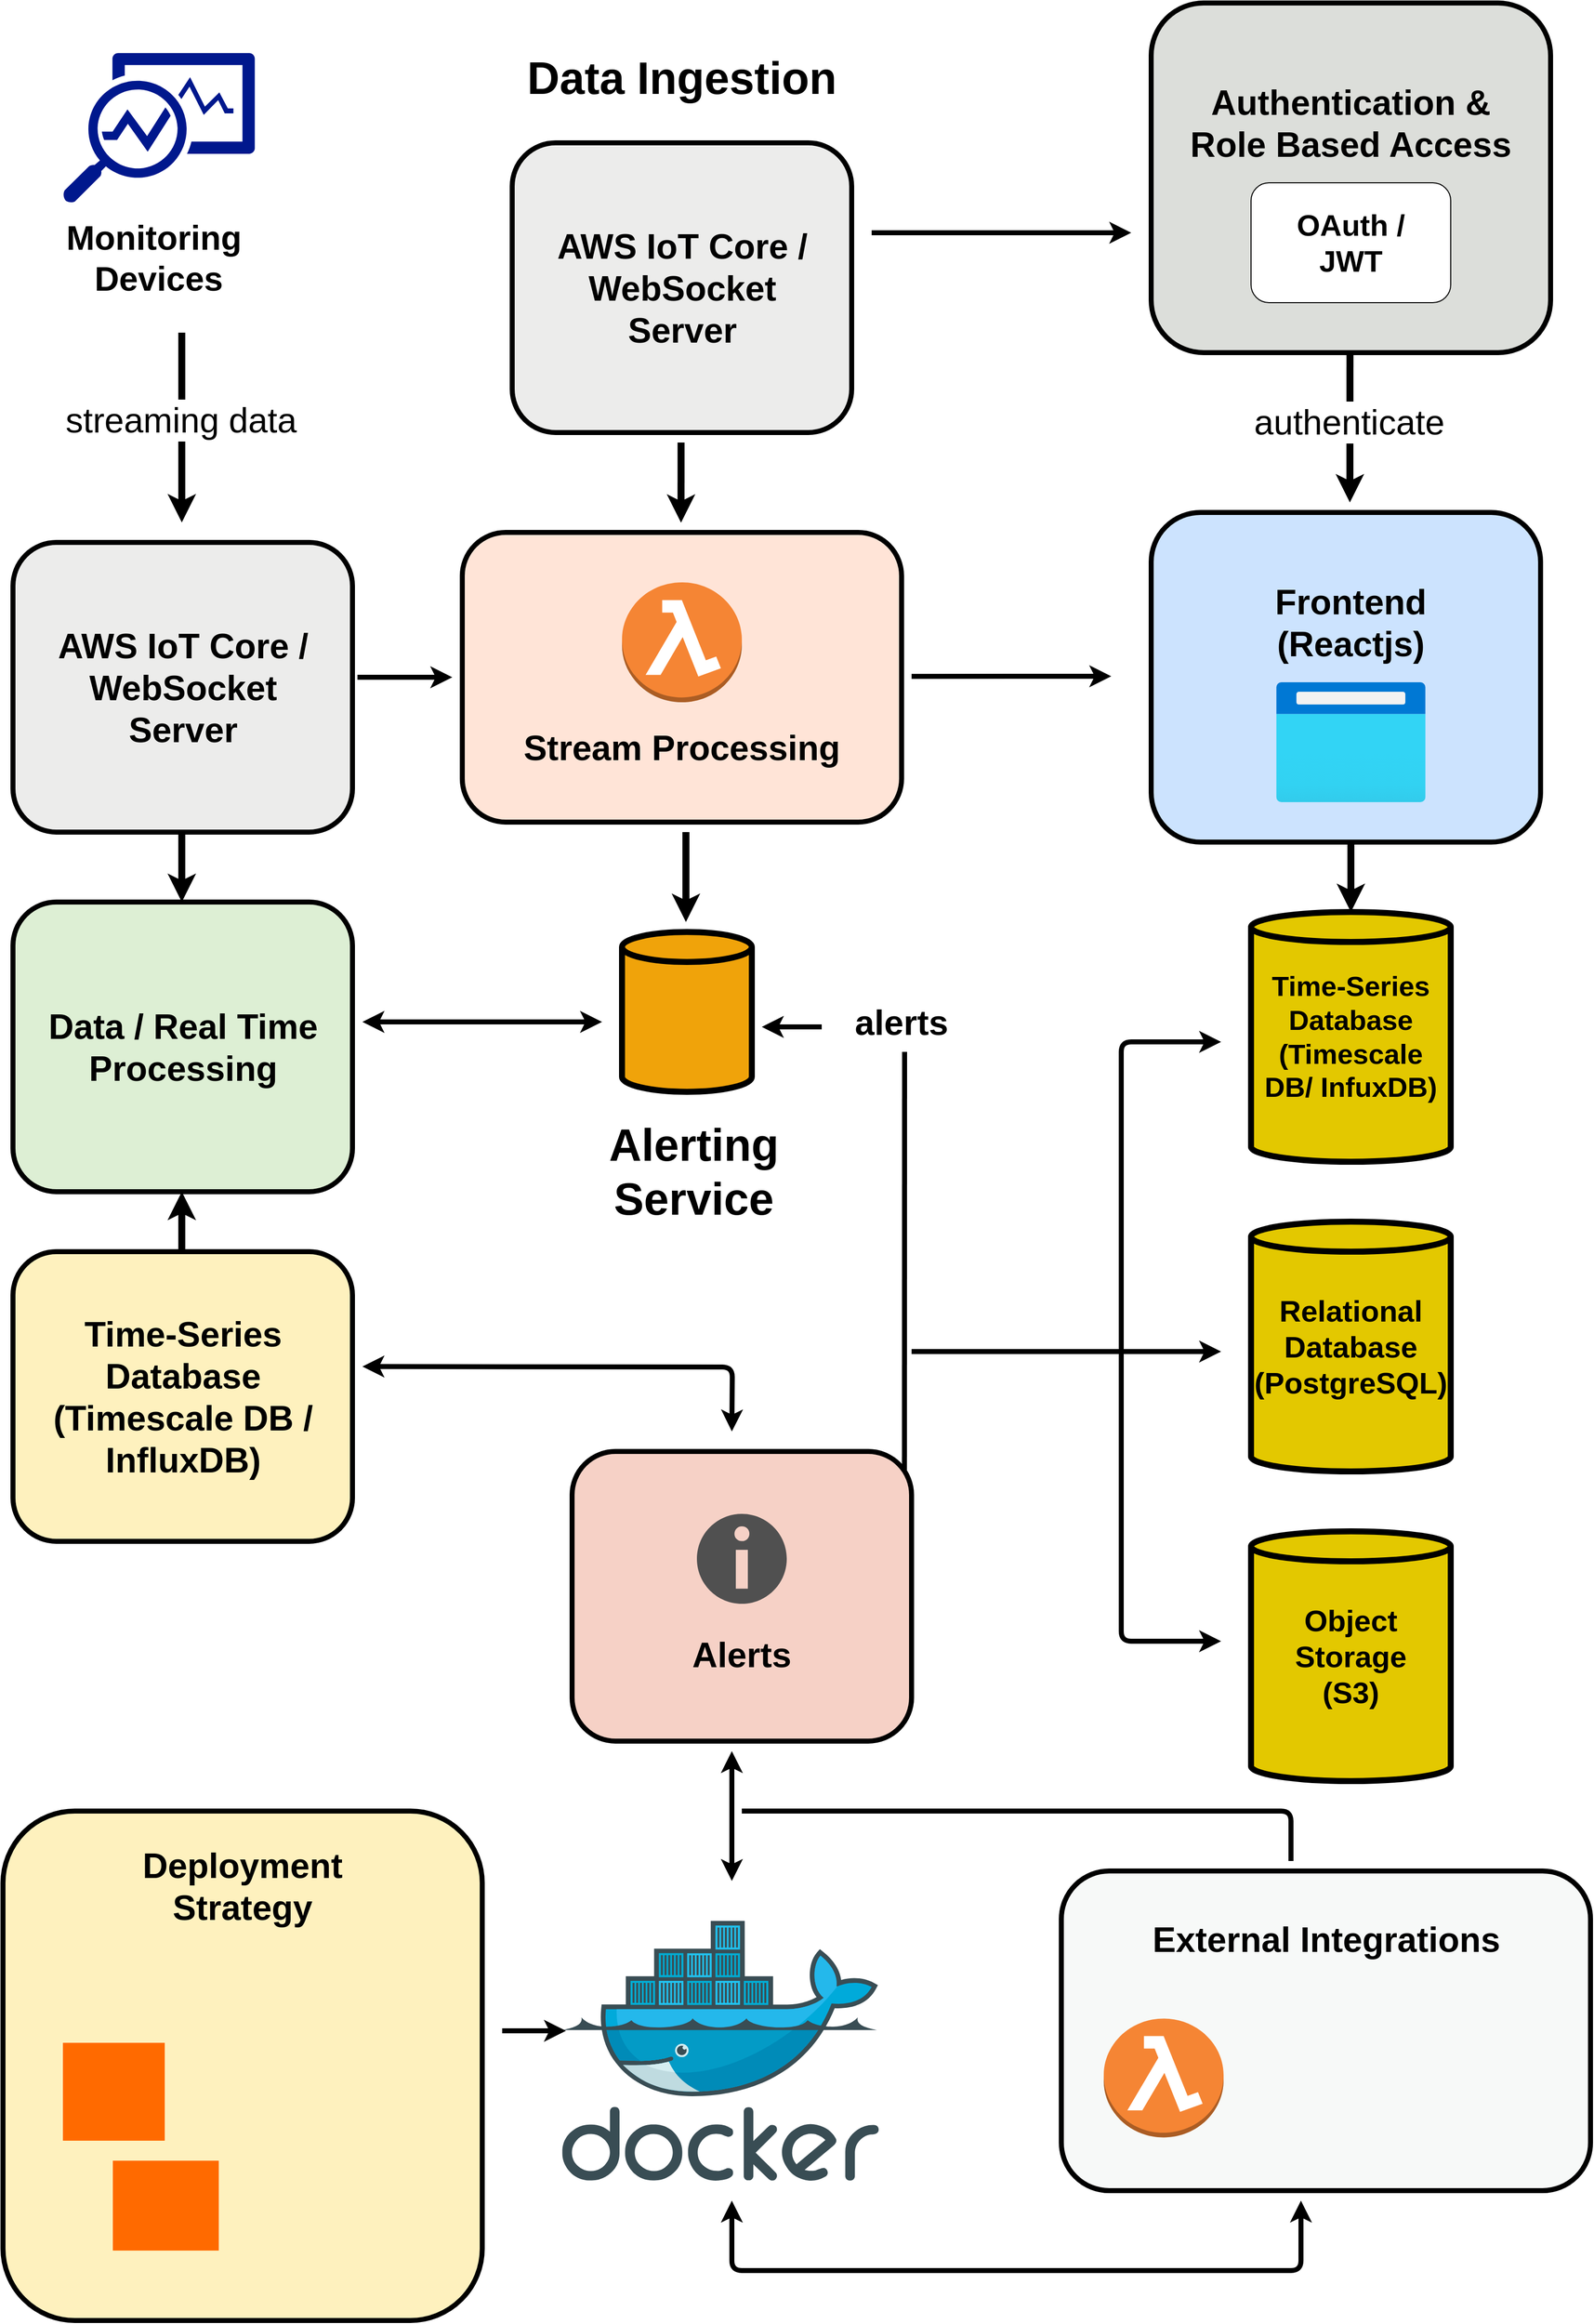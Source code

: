<mxfile version="28.0.7">
  <diagram name="Page-1" id="9kKDEuhC-bXySHDcJ6lW">
    <mxGraphModel dx="1895" dy="1045" grid="1" gridSize="10" guides="1" tooltips="1" connect="1" arrows="1" fold="1" page="1" pageScale="1" pageWidth="850" pageHeight="1100" math="0" shadow="0">
      <root>
        <mxCell id="0" />
        <mxCell id="1" parent="0" />
        <mxCell id="bqAmgT5eAPrgIV-orcIp-2" value="" style="shape=cylinder3;whiteSpace=wrap;html=1;boundedLbl=1;backgroundOutline=1;size=15;labelBackgroundColor=light-dark(#fed96e, #ededed);fillColor=#e3c800;strokeColor=light-dark(#000000, #8d7600);fontColor=#000000;strokeWidth=6;fillStyle=auto;gradientColor=none;" parent="1" vertex="1">
          <mxGeometry x="1290" y="970" width="200" height="250" as="geometry" />
        </mxCell>
        <mxCell id="bqAmgT5eAPrgIV-orcIp-3" value="&lt;b&gt;&lt;font style=&quot;font-size: 28px;&quot;&gt;Time-Series Database (Timescale DB/ InfuxDB)&lt;/font&gt;&lt;/b&gt;" style="text;html=1;align=center;verticalAlign=middle;whiteSpace=wrap;rounded=0;" parent="1" vertex="1">
          <mxGeometry x="1300" y="1025" width="180" height="140" as="geometry" />
        </mxCell>
        <mxCell id="bqAmgT5eAPrgIV-orcIp-6" value="" style="shape=cylinder3;whiteSpace=wrap;html=1;boundedLbl=1;backgroundOutline=1;size=15;labelBackgroundColor=light-dark(#fed96e, #ededed);fillColor=#e3c800;strokeColor=light-dark(#000000, #8d7600);fontColor=#000000;strokeWidth=6;fillStyle=auto;gradientColor=none;" parent="1" vertex="1">
          <mxGeometry x="1290" y="1280" width="200" height="250" as="geometry" />
        </mxCell>
        <mxCell id="bqAmgT5eAPrgIV-orcIp-7" value="&lt;b style=&quot;&quot;&gt;&lt;font style=&quot;font-size: 30px;&quot;&gt;Relational Database (PostgreSQL)&lt;/font&gt;&lt;/b&gt;" style="text;html=1;align=center;verticalAlign=middle;whiteSpace=wrap;rounded=0;" parent="1" vertex="1">
          <mxGeometry x="1320" y="1335" width="140" height="140" as="geometry" />
        </mxCell>
        <mxCell id="bqAmgT5eAPrgIV-orcIp-8" value="" style="shape=cylinder3;whiteSpace=wrap;html=1;boundedLbl=1;backgroundOutline=1;size=15;labelBackgroundColor=light-dark(#fed96e, #ededed);fillColor=#e3c800;strokeColor=light-dark(#000000, #8d7600);fontColor=#000000;strokeWidth=6;fillStyle=auto;gradientColor=none;" parent="1" vertex="1">
          <mxGeometry x="1290" y="1590" width="200" height="250" as="geometry" />
        </mxCell>
        <mxCell id="bqAmgT5eAPrgIV-orcIp-9" value="&lt;b&gt;&lt;font style=&quot;font-size: 30px;&quot;&gt;Object Storage (S3)&lt;/font&gt;&lt;/b&gt;" style="text;html=1;align=center;verticalAlign=middle;whiteSpace=wrap;rounded=0;" parent="1" vertex="1">
          <mxGeometry x="1320" y="1645" width="140" height="140" as="geometry" />
        </mxCell>
        <mxCell id="bqAmgT5eAPrgIV-orcIp-10" value="" style="rounded=1;whiteSpace=wrap;html=1;fillColor=light-dark(#cce3fe, #ededed);strokeWidth=5;" parent="1" vertex="1">
          <mxGeometry x="1190" y="570" width="390" height="330" as="geometry" />
        </mxCell>
        <mxCell id="bqAmgT5eAPrgIV-orcIp-12" value="&lt;b&gt;&lt;font style=&quot;font-size: 35px;&quot;&gt;Frontend (Reactjs)&lt;/font&gt;&lt;/b&gt;" style="text;html=1;align=center;verticalAlign=middle;whiteSpace=wrap;rounded=0;" parent="1" vertex="1">
          <mxGeometry x="1280" y="610" width="220" height="140" as="geometry" />
        </mxCell>
        <mxCell id="bqAmgT5eAPrgIV-orcIp-13" value="" style="image;aspect=fixed;html=1;points=[];align=center;fontSize=12;image=img/lib/azure2/general/Browser.svg;" parent="1" vertex="1">
          <mxGeometry x="1315" y="740" width="150" height="120" as="geometry" />
        </mxCell>
        <mxCell id="bqAmgT5eAPrgIV-orcIp-14" value="" style="rounded=1;whiteSpace=wrap;html=1;fillColor=light-dark(#dcdeda, #ededed);gradientColor=none;strokeWidth=5;" parent="1" vertex="1">
          <mxGeometry x="1190" y="60" width="400" height="350" as="geometry" />
        </mxCell>
        <mxCell id="bqAmgT5eAPrgIV-orcIp-15" value="&lt;b&gt;&lt;font style=&quot;font-size: 35px;&quot;&gt;Authentication &amp;amp; Role Based Access&lt;/font&gt;&lt;/b&gt;" style="text;html=1;align=center;verticalAlign=middle;whiteSpace=wrap;rounded=0;" parent="1" vertex="1">
          <mxGeometry x="1225" y="110" width="330" height="140" as="geometry" />
        </mxCell>
        <mxCell id="bqAmgT5eAPrgIV-orcIp-17" value="" style="rounded=1;whiteSpace=wrap;html=1;" parent="1" vertex="1">
          <mxGeometry x="1290" y="240" width="200" height="120" as="geometry" />
        </mxCell>
        <mxCell id="bqAmgT5eAPrgIV-orcIp-19" value="&lt;b&gt;&lt;font style=&quot;font-size: 30px;&quot;&gt;OAuth / JWT&lt;/font&gt;&lt;/b&gt;" style="text;html=1;align=center;verticalAlign=middle;whiteSpace=wrap;rounded=0;" parent="1" vertex="1">
          <mxGeometry x="1315" y="250" width="150" height="100" as="geometry" />
        </mxCell>
        <mxCell id="bqAmgT5eAPrgIV-orcIp-20" value="" style="rounded=1;whiteSpace=wrap;html=1;fillColor=light-dark(#ececeb, #ededed);strokeWidth=5;gradientColor=none;" parent="1" vertex="1">
          <mxGeometry x="550" y="200" width="340" height="290" as="geometry" />
        </mxCell>
        <mxCell id="bqAmgT5eAPrgIV-orcIp-21" value="&lt;b&gt;&lt;font style=&quot;font-size: 35px;&quot;&gt;AWS IoT Core / WebSocket Server&lt;/font&gt;&lt;/b&gt;" style="text;html=1;align=center;verticalAlign=middle;whiteSpace=wrap;rounded=0;" parent="1" vertex="1">
          <mxGeometry x="572.5" y="280" width="295" height="130" as="geometry" />
        </mxCell>
        <mxCell id="bqAmgT5eAPrgIV-orcIp-24" value="&lt;b&gt;&lt;font style=&quot;font-size: 45px;&quot;&gt;Data Ingestion&lt;/font&gt;&lt;/b&gt;" style="text;html=1;align=center;verticalAlign=middle;whiteSpace=wrap;rounded=0;" parent="1" vertex="1">
          <mxGeometry x="561.25" y="70" width="317.5" height="130" as="geometry" />
        </mxCell>
        <mxCell id="9JLXTpl6rvZ1fR1eHR-A-4" value="" style="sketch=0;aspect=fixed;pointerEvents=1;shadow=0;dashed=0;html=1;strokeColor=none;labelPosition=center;verticalLabelPosition=bottom;verticalAlign=top;align=center;fillColor=#00188D;shape=mxgraph.mscae.enterprise.monitor_running_apps" vertex="1" parent="1">
          <mxGeometry x="100" y="110" width="192.31" height="150" as="geometry" />
        </mxCell>
        <mxCell id="9JLXTpl6rvZ1fR1eHR-A-5" value="&lt;b&gt;&lt;font style=&quot;font-size: 34px;&quot;&gt;Monitoring&amp;nbsp;&lt;/font&gt;&lt;/b&gt;&lt;div&gt;&lt;b&gt;&lt;font style=&quot;font-size: 34px;&quot;&gt;Devices&lt;/font&gt;&lt;/b&gt;&lt;/div&gt;" style="text;html=1;align=center;verticalAlign=middle;whiteSpace=wrap;rounded=0;" vertex="1" parent="1">
          <mxGeometry x="64.33" y="250" width="263.66" height="130" as="geometry" />
        </mxCell>
        <mxCell id="9JLXTpl6rvZ1fR1eHR-A-6" value="" style="rounded=1;whiteSpace=wrap;html=1;fillColor=light-dark(#ececeb, #ededed);strokeWidth=5;gradientColor=none;" vertex="1" parent="1">
          <mxGeometry x="50" y="600" width="340" height="290" as="geometry" />
        </mxCell>
        <mxCell id="9JLXTpl6rvZ1fR1eHR-A-7" value="&lt;b&gt;&lt;font style=&quot;font-size: 35px;&quot;&gt;AWS IoT Core / WebSocket Server&lt;/font&gt;&lt;/b&gt;" style="text;html=1;align=center;verticalAlign=middle;whiteSpace=wrap;rounded=0;" vertex="1" parent="1">
          <mxGeometry x="72.5" y="680" width="295" height="130" as="geometry" />
        </mxCell>
        <mxCell id="9JLXTpl6rvZ1fR1eHR-A-8" value="" style="rounded=1;whiteSpace=wrap;html=1;fillColor=light-dark(#ddefd4, #ededed);strokeWidth=5;gradientColor=none;" vertex="1" parent="1">
          <mxGeometry x="50" y="960" width="340" height="290" as="geometry" />
        </mxCell>
        <mxCell id="9JLXTpl6rvZ1fR1eHR-A-9" value="&lt;b&gt;&lt;font style=&quot;font-size: 35px;&quot;&gt;Data / Real Time Processing&lt;/font&gt;&lt;/b&gt;" style="text;html=1;align=center;verticalAlign=middle;whiteSpace=wrap;rounded=0;" vertex="1" parent="1">
          <mxGeometry x="72.5" y="1040" width="295" height="130" as="geometry" />
        </mxCell>
        <mxCell id="9JLXTpl6rvZ1fR1eHR-A-10" value="" style="rounded=1;whiteSpace=wrap;html=1;fillColor=light-dark(#fef1be, #ededed);strokeWidth=5;gradientColor=none;" vertex="1" parent="1">
          <mxGeometry x="50" y="1310" width="340" height="290" as="geometry" />
        </mxCell>
        <mxCell id="9JLXTpl6rvZ1fR1eHR-A-11" value="&lt;b&gt;&lt;font style=&quot;font-size: 35px;&quot;&gt;Time-Series Database (Timescale DB / InfluxDB)&lt;/font&gt;&lt;/b&gt;" style="text;html=1;align=center;verticalAlign=middle;whiteSpace=wrap;rounded=0;" vertex="1" parent="1">
          <mxGeometry x="72.5" y="1390" width="295" height="130" as="geometry" />
        </mxCell>
        <mxCell id="9JLXTpl6rvZ1fR1eHR-A-12" value="" style="rounded=1;whiteSpace=wrap;html=1;fillColor=light-dark(#f6d1c6, #ededed);strokeWidth=5;gradientColor=none;" vertex="1" parent="1">
          <mxGeometry x="610" y="1510" width="340" height="290" as="geometry" />
        </mxCell>
        <mxCell id="9JLXTpl6rvZ1fR1eHR-A-13" value="&lt;b&gt;&lt;font style=&quot;font-size: 35px;&quot;&gt;Alerts&lt;/font&gt;&lt;/b&gt;" style="text;html=1;align=center;verticalAlign=middle;whiteSpace=wrap;rounded=0;" vertex="1" parent="1">
          <mxGeometry x="671.25" y="1687.5" width="217.5" height="50" as="geometry" />
        </mxCell>
        <mxCell id="9JLXTpl6rvZ1fR1eHR-A-14" value="" style="sketch=0;pointerEvents=1;shadow=0;dashed=0;html=1;strokeColor=none;labelPosition=center;verticalLabelPosition=bottom;verticalAlign=top;align=center;fillColor=#505050;shape=mxgraph.mscae.intune.alerts" vertex="1" parent="1">
          <mxGeometry x="735" y="1572.5" width="90" height="90" as="geometry" />
        </mxCell>
        <mxCell id="9JLXTpl6rvZ1fR1eHR-A-16" value="" style="rounded=1;whiteSpace=wrap;html=1;fillColor=light-dark(#ffe4d7, #ededed);strokeWidth=5;gradientColor=none;" vertex="1" parent="1">
          <mxGeometry x="500" y="590" width="440" height="290" as="geometry" />
        </mxCell>
        <mxCell id="9JLXTpl6rvZ1fR1eHR-A-17" value="&lt;b&gt;&lt;font style=&quot;font-size: 35px;&quot;&gt;Stream Processing&lt;/font&gt;&lt;/b&gt;" style="text;html=1;align=center;verticalAlign=middle;whiteSpace=wrap;rounded=0;" vertex="1" parent="1">
          <mxGeometry x="560" y="780" width="320" height="50" as="geometry" />
        </mxCell>
        <mxCell id="9JLXTpl6rvZ1fR1eHR-A-18" value="" style="outlineConnect=0;dashed=0;verticalLabelPosition=bottom;verticalAlign=top;align=center;html=1;shape=mxgraph.aws3.lambda_function;fillColor=#F58534;gradientColor=none;" vertex="1" parent="1">
          <mxGeometry x="660" y="640" width="120" height="120" as="geometry" />
        </mxCell>
        <mxCell id="9JLXTpl6rvZ1fR1eHR-A-19" value="" style="shape=cylinder3;whiteSpace=wrap;html=1;boundedLbl=1;backgroundOutline=1;size=15;labelBackgroundColor=light-dark(#fed96e, #ededed);fillColor=#f0a30a;strokeColor=light-dark(#000000, #c17f1f);fontColor=#000000;strokeWidth=6;fillStyle=auto;" vertex="1" parent="1">
          <mxGeometry x="660" y="990" width="130" height="160" as="geometry" />
        </mxCell>
        <mxCell id="9JLXTpl6rvZ1fR1eHR-A-20" value="&lt;b&gt;&lt;font style=&quot;font-size: 45px;&quot;&gt;Alerting Service&lt;/font&gt;&lt;/b&gt;" style="text;html=1;align=center;verticalAlign=middle;whiteSpace=wrap;rounded=0;" vertex="1" parent="1">
          <mxGeometry x="572.5" y="1165" width="317.5" height="130" as="geometry" />
        </mxCell>
        <mxCell id="9JLXTpl6rvZ1fR1eHR-A-31" value="" style="rounded=1;whiteSpace=wrap;html=1;fillColor=light-dark(#fef1be, #ededed);strokeWidth=5;gradientColor=none;" vertex="1" parent="1">
          <mxGeometry x="40" y="1870" width="480" height="510" as="geometry" />
        </mxCell>
        <mxCell id="9JLXTpl6rvZ1fR1eHR-A-26" value="" style="shape=image;verticalLabelPosition=bottom;verticalAlign=top;imageAspect=0;image=https://imgs.search.brave.com/g3EWk5K8V3nD0MUZKsOJYMaQBdi6i0biMNpJO1vvJ8A/rs:fit:860:0:0:0/g:ce/aHR0cHM6Ly9pbWFn/ZXMuc2Vla2xvZ28u/Y29tL2xvZ28tcG5n/LzMzLzEvbmV0bGlm/eS1sb2dvLXBuZ19z/ZWVrbG9nby0zMzg1/OTIucG5n;" vertex="1" parent="1">
          <mxGeometry x="302.31" y="2220" width="107.69" height="110" as="geometry" />
        </mxCell>
        <mxCell id="9JLXTpl6rvZ1fR1eHR-A-29" value="" style="shape=image;html=1;verticalAlign=top;verticalLabelPosition=bottom;labelBackgroundColor=#ffffff;imageAspect=0;aspect=fixed;image=https://icons.diagrams.net/icon-cache1/Ionicons_Fill_Vol_2-2187/logo-vercel-632.svg" vertex="1" parent="1">
          <mxGeometry x="302.31" y="2060" width="130" height="130" as="geometry" />
        </mxCell>
        <mxCell id="9JLXTpl6rvZ1fR1eHR-A-28" value="" style="points=[];aspect=fixed;html=1;align=center;shadow=0;dashed=0;fillColor=#FF6A00;strokeColor=none;shape=mxgraph.alibaba_cloud.elastic_web_hosting;" vertex="1" parent="1">
          <mxGeometry x="100" y="2102" width="102.01" height="98" as="geometry" />
        </mxCell>
        <mxCell id="9JLXTpl6rvZ1fR1eHR-A-30" value="" style="shape=image;verticalLabelPosition=bottom;verticalAlign=top;imageAspect=0;image=https://imgs.search.brave.com/7AbQ3tWf3Vwyg-qoRLiT84yFMjgg--kapSnkPeaIaJA/rs:fit:860:0:0:0/g:ce/aHR0cHM6Ly9pbWFn/ZXMuc2Vla2xvZ28u/Y29tL2xvZ28tcG5n/LzI3LzIva3ViZXJu/ZXRlcy1sb2dvLXBu/Z19zZWVrbG9nby0y/NzM1OTQucG5n;" vertex="1" parent="1">
          <mxGeometry x="190" y="2000" width="130" height="130" as="geometry" />
        </mxCell>
        <mxCell id="9JLXTpl6rvZ1fR1eHR-A-32" value="&lt;b&gt;&lt;font style=&quot;font-size: 35px;&quot;&gt;Deployment Strategy&lt;/font&gt;&lt;/b&gt;" style="text;html=1;align=center;verticalAlign=middle;whiteSpace=wrap;rounded=0;" vertex="1" parent="1">
          <mxGeometry x="110" y="1890" width="340" height="110" as="geometry" />
        </mxCell>
        <mxCell id="9JLXTpl6rvZ1fR1eHR-A-34" value="" style="points=[];aspect=fixed;html=1;align=center;shadow=0;dashed=0;fillColor=#FF6A00;strokeColor=none;shape=mxgraph.alibaba_cloud.alb_application_load_balancer_01;" vertex="1" parent="1">
          <mxGeometry x="150" y="2220" width="106.12" height="90" as="geometry" />
        </mxCell>
        <mxCell id="9JLXTpl6rvZ1fR1eHR-A-35" value="" style="image;sketch=0;aspect=fixed;html=1;points=[];align=center;fontSize=12;image=img/lib/mscae/Docker.svg;" vertex="1" parent="1">
          <mxGeometry x="600" y="1980" width="317.07" height="260" as="geometry" />
        </mxCell>
        <mxCell id="9JLXTpl6rvZ1fR1eHR-A-37" value="" style="rounded=1;whiteSpace=wrap;html=1;fillColor=light-dark(#f7f9f8, #ededed);strokeWidth=5;gradientColor=none;" vertex="1" parent="1">
          <mxGeometry x="1100" y="1930" width="530" height="320" as="geometry" />
        </mxCell>
        <mxCell id="9JLXTpl6rvZ1fR1eHR-A-38" value="&lt;b&gt;&lt;font style=&quot;font-size: 35px;&quot;&gt;External Integrations&lt;/font&gt;&lt;/b&gt;" style="text;html=1;align=center;verticalAlign=middle;whiteSpace=wrap;rounded=0;" vertex="1" parent="1">
          <mxGeometry x="1117.5" y="1963.25" width="495" height="70" as="geometry" />
        </mxCell>
        <mxCell id="9JLXTpl6rvZ1fR1eHR-A-21" value="" style="outlineConnect=0;dashed=0;verticalLabelPosition=bottom;verticalAlign=top;align=center;html=1;shape=mxgraph.aws3.lambda_function;fillColor=#F58534;gradientColor=none;" vertex="1" parent="1">
          <mxGeometry x="1142.5" y="2077.75" width="120" height="119" as="geometry" />
        </mxCell>
        <mxCell id="9JLXTpl6rvZ1fR1eHR-A-24" value="" style="shape=image;verticalLabelPosition=bottom;verticalAlign=top;imageAspect=0;image=https://imgs.search.brave.com/ccf8BVKC1a61dCtRhiC1MWqfVwIchoSkqQwQ_dK5pBw/rs:fit:860:0:0:0/g:ce/aHR0cHM6Ly9jZG4u/aWNvbnNjb3V0LmNv/bS9pY29uL2ZyZWUv/cG5nLTI1Ni9mcmVl/LXR3aWxpby1pY29u/LWRvd25sb2FkLWlu/LXN2Zy1wbmctZ2lm/LWZpbGUtZm9ybWF0/cy0tYnJhbmQtbG9n/by13b3JsZC1sb2dv/cy12b2wtMi1wYWNr/LWljb25zLTI4MjE5/NS5wbmc_Zj13ZWJw/Jnc9MjU2;" vertex="1" parent="1">
          <mxGeometry x="1317" y="2077.75" width="111" height="102" as="geometry" />
        </mxCell>
        <mxCell id="9JLXTpl6rvZ1fR1eHR-A-25" value="" style="shape=image;verticalLabelPosition=bottom;verticalAlign=top;imageAspect=0;image=https://imgs.search.brave.com/tS9UMsJ-xbeK0G-CFl3iDlWgZWKFZ0XvEZJ2CNy_CV4/rs:fit:860:0:0:0/g:ce/aHR0cHM6Ly9jZG4u/aWNvbnNjb3V0LmNv/bS9pY29uL2ZyZWUv/cG5nLTI1Ni9mcmVl/LWdyYWZhbmEtbG9n/by1pY29uLWRvd25s/b2FkLWluLXN2Zy1w/bmctZ2lmLWZpbGUt/Zm9ybWF0cy0tdGVj/aG5vbG9neS1zb2Np/YWwtbWVkaWEtY29t/cGFueS1icmFuZC12/b2wtMy1wYWNrLWxv/Z29zLWljb25zLTI5/NDQ5MTAucG5nP2Y9/d2VicCZ3PTEyOA;" vertex="1" parent="1">
          <mxGeometry x="1472.5" y="2073.25" width="111" height="111" as="geometry" />
        </mxCell>
        <mxCell id="9JLXTpl6rvZ1fR1eHR-A-41" value="" style="endArrow=classic;html=1;rounded=0;strokeWidth=7;" edge="1" parent="1">
          <mxGeometry width="50" height="50" relative="1" as="geometry">
            <mxPoint x="219.09" y="390" as="sourcePoint" />
            <mxPoint x="219.09" y="580" as="targetPoint" />
          </mxGeometry>
        </mxCell>
        <mxCell id="9JLXTpl6rvZ1fR1eHR-A-42" value="&lt;font style=&quot;font-size: 35px;&quot;&gt;streaming data&lt;/font&gt;" style="edgeLabel;html=1;align=center;verticalAlign=middle;resizable=0;points=[];" vertex="1" connectable="0" parent="9JLXTpl6rvZ1fR1eHR-A-41">
          <mxGeometry x="-0.086" y="-1" relative="1" as="geometry">
            <mxPoint as="offset" />
          </mxGeometry>
        </mxCell>
        <mxCell id="9JLXTpl6rvZ1fR1eHR-A-43" value="" style="endArrow=classic;html=1;rounded=0;strokeWidth=7;" edge="1" parent="1">
          <mxGeometry width="50" height="50" relative="1" as="geometry">
            <mxPoint x="1389.09" y="410" as="sourcePoint" />
            <mxPoint x="1389" y="560" as="targetPoint" />
          </mxGeometry>
        </mxCell>
        <mxCell id="9JLXTpl6rvZ1fR1eHR-A-44" value="&lt;font style=&quot;font-size: 35px;&quot;&gt;authenticate&lt;/font&gt;" style="edgeLabel;html=1;align=center;verticalAlign=middle;resizable=0;points=[];" vertex="1" connectable="0" parent="9JLXTpl6rvZ1fR1eHR-A-43">
          <mxGeometry x="-0.086" y="-1" relative="1" as="geometry">
            <mxPoint as="offset" />
          </mxGeometry>
        </mxCell>
        <mxCell id="9JLXTpl6rvZ1fR1eHR-A-47" value="" style="endArrow=classic;html=1;rounded=0;strokeWidth=7;entryX=0.534;entryY=0.001;entryDx=0;entryDy=0;entryPerimeter=0;" edge="1" parent="1">
          <mxGeometry width="50" height="50" relative="1" as="geometry">
            <mxPoint x="719.13" y="500" as="sourcePoint" />
            <mxPoint x="719.09" y="580.29" as="targetPoint" />
          </mxGeometry>
        </mxCell>
        <mxCell id="9JLXTpl6rvZ1fR1eHR-A-49" value="" style="endArrow=classic;html=1;rounded=0;strokeWidth=7;" edge="1" parent="1">
          <mxGeometry width="50" height="50" relative="1" as="geometry">
            <mxPoint x="724" y="890" as="sourcePoint" />
            <mxPoint x="724" y="980" as="targetPoint" />
          </mxGeometry>
        </mxCell>
        <mxCell id="9JLXTpl6rvZ1fR1eHR-A-51" value="" style="endArrow=classic;html=1;rounded=0;strokeWidth=7;" edge="1" parent="1">
          <mxGeometry width="50" height="50" relative="1" as="geometry">
            <mxPoint x="1390" y="900" as="sourcePoint" />
            <mxPoint x="1390" y="970" as="targetPoint" />
          </mxGeometry>
        </mxCell>
        <mxCell id="9JLXTpl6rvZ1fR1eHR-A-53" value="" style="endArrow=classic;startArrow=classic;html=1;rounded=0;strokeWidth=5;" edge="1" parent="1">
          <mxGeometry width="50" height="50" relative="1" as="geometry">
            <mxPoint x="400" y="1080" as="sourcePoint" />
            <mxPoint x="640" y="1080" as="targetPoint" />
          </mxGeometry>
        </mxCell>
        <mxCell id="9JLXTpl6rvZ1fR1eHR-A-54" value="" style="endArrow=classic;html=1;rounded=0;strokeWidth=7;" edge="1" parent="1">
          <mxGeometry width="50" height="50" relative="1" as="geometry">
            <mxPoint x="219.09" y="890" as="sourcePoint" />
            <mxPoint x="219.09" y="960" as="targetPoint" />
          </mxGeometry>
        </mxCell>
        <mxCell id="9JLXTpl6rvZ1fR1eHR-A-55" value="" style="endArrow=classic;html=1;rounded=0;strokeWidth=7;" edge="1" parent="1">
          <mxGeometry width="50" height="50" relative="1" as="geometry">
            <mxPoint x="219.09" y="1310" as="sourcePoint" />
            <mxPoint x="219.09" y="1250" as="targetPoint" />
          </mxGeometry>
        </mxCell>
        <mxCell id="9JLXTpl6rvZ1fR1eHR-A-57" value="" style="endArrow=classic;startArrow=classic;html=1;rounded=1;edgeStyle=orthogonalEdgeStyle;strokeWidth=5;curved=0;" edge="1" parent="1">
          <mxGeometry width="50" height="50" relative="1" as="geometry">
            <mxPoint x="400" y="1425" as="sourcePoint" />
            <mxPoint x="770" y="1490" as="targetPoint" />
          </mxGeometry>
        </mxCell>
        <mxCell id="9JLXTpl6rvZ1fR1eHR-A-59" value="" style="endArrow=classic;startArrow=classic;html=1;rounded=0;strokeWidth=5;" edge="1" parent="1">
          <mxGeometry width="50" height="50" relative="1" as="geometry">
            <mxPoint x="770" y="1940" as="sourcePoint" />
            <mxPoint x="770" y="1810" as="targetPoint" />
          </mxGeometry>
        </mxCell>
        <mxCell id="9JLXTpl6rvZ1fR1eHR-A-60" value="" style="endArrow=none;html=1;rounded=1;curved=0;strokeWidth=5;" edge="1" parent="1">
          <mxGeometry width="50" height="50" relative="1" as="geometry">
            <mxPoint x="780" y="1870" as="sourcePoint" />
            <mxPoint x="1330" y="1920" as="targetPoint" />
            <Array as="points">
              <mxPoint x="1330" y="1870" />
            </Array>
          </mxGeometry>
        </mxCell>
        <mxCell id="9JLXTpl6rvZ1fR1eHR-A-62" value="" style="endArrow=classic;startArrow=classic;html=1;rounded=1;curved=0;strokeWidth=5;" edge="1" parent="1">
          <mxGeometry width="50" height="50" relative="1" as="geometry">
            <mxPoint x="770" y="2260" as="sourcePoint" />
            <mxPoint x="1340" y="2260" as="targetPoint" />
            <Array as="points">
              <mxPoint x="770" y="2330" />
              <mxPoint x="1340" y="2330" />
            </Array>
          </mxGeometry>
        </mxCell>
        <mxCell id="9JLXTpl6rvZ1fR1eHR-A-64" value="" style="endArrow=classic;html=1;rounded=0;strokeWidth=5;entryX=0.012;entryY=0.423;entryDx=0;entryDy=0;entryPerimeter=0;" edge="1" parent="1" target="9JLXTpl6rvZ1fR1eHR-A-35">
          <mxGeometry width="50" height="50" relative="1" as="geometry">
            <mxPoint x="540" y="2090" as="sourcePoint" />
            <mxPoint x="600" y="2095" as="targetPoint" />
          </mxGeometry>
        </mxCell>
        <mxCell id="9JLXTpl6rvZ1fR1eHR-A-65" value="" style="endArrow=none;html=1;rounded=0;strokeWidth=5;exitX=0.979;exitY=0.064;exitDx=0;exitDy=0;exitPerimeter=0;" edge="1" parent="1" source="9JLXTpl6rvZ1fR1eHR-A-12">
          <mxGeometry width="50" height="50" relative="1" as="geometry">
            <mxPoint x="960" y="1530" as="sourcePoint" />
            <mxPoint x="943" y="1110" as="targetPoint" />
          </mxGeometry>
        </mxCell>
        <mxCell id="9JLXTpl6rvZ1fR1eHR-A-66" value="&lt;b&gt;&lt;font style=&quot;font-size: 35px;&quot;&gt;alerts&lt;/font&gt;&lt;/b&gt;" style="text;html=1;align=center;verticalAlign=middle;whiteSpace=wrap;rounded=0;" vertex="1" parent="1">
          <mxGeometry x="870" y="1060" width="140" height="40" as="geometry" />
        </mxCell>
        <mxCell id="9JLXTpl6rvZ1fR1eHR-A-67" value="" style="endArrow=classic;html=1;rounded=0;strokeWidth=5;" edge="1" parent="1">
          <mxGeometry width="50" height="50" relative="1" as="geometry">
            <mxPoint x="860" y="1085" as="sourcePoint" />
            <mxPoint x="800" y="1085" as="targetPoint" />
          </mxGeometry>
        </mxCell>
        <mxCell id="9JLXTpl6rvZ1fR1eHR-A-68" value="" style="endArrow=classic;html=1;rounded=0;strokeWidth=5;" edge="1" parent="1">
          <mxGeometry width="50" height="50" relative="1" as="geometry">
            <mxPoint x="950" y="1410" as="sourcePoint" />
            <mxPoint x="1260" y="1410" as="targetPoint" />
          </mxGeometry>
        </mxCell>
        <mxCell id="9JLXTpl6rvZ1fR1eHR-A-69" value="" style="endArrow=classic;startArrow=classic;html=1;rounded=1;strokeWidth=5;curved=0;" edge="1" parent="1">
          <mxGeometry width="50" height="50" relative="1" as="geometry">
            <mxPoint x="1260" y="1700" as="sourcePoint" />
            <mxPoint x="1260" y="1100" as="targetPoint" />
            <Array as="points">
              <mxPoint x="1160" y="1700" />
              <mxPoint x="1160" y="1400" />
              <mxPoint x="1160" y="1100" />
            </Array>
          </mxGeometry>
        </mxCell>
        <mxCell id="9JLXTpl6rvZ1fR1eHR-A-70" value="" style="endArrow=classic;html=1;rounded=0;strokeWidth=5;" edge="1" parent="1">
          <mxGeometry width="50" height="50" relative="1" as="geometry">
            <mxPoint x="395" y="735" as="sourcePoint" />
            <mxPoint x="490" y="735" as="targetPoint" />
          </mxGeometry>
        </mxCell>
        <mxCell id="9JLXTpl6rvZ1fR1eHR-A-71" value="" style="endArrow=classic;html=1;rounded=0;strokeWidth=5;" edge="1" parent="1">
          <mxGeometry width="50" height="50" relative="1" as="geometry">
            <mxPoint x="950" y="734.09" as="sourcePoint" />
            <mxPoint x="1150" y="734" as="targetPoint" />
          </mxGeometry>
        </mxCell>
        <mxCell id="9JLXTpl6rvZ1fR1eHR-A-72" value="" style="endArrow=classic;html=1;rounded=0;strokeWidth=5;" edge="1" parent="1">
          <mxGeometry width="50" height="50" relative="1" as="geometry">
            <mxPoint x="910" y="290" as="sourcePoint" />
            <mxPoint x="1170" y="290" as="targetPoint" />
          </mxGeometry>
        </mxCell>
      </root>
    </mxGraphModel>
  </diagram>
</mxfile>

